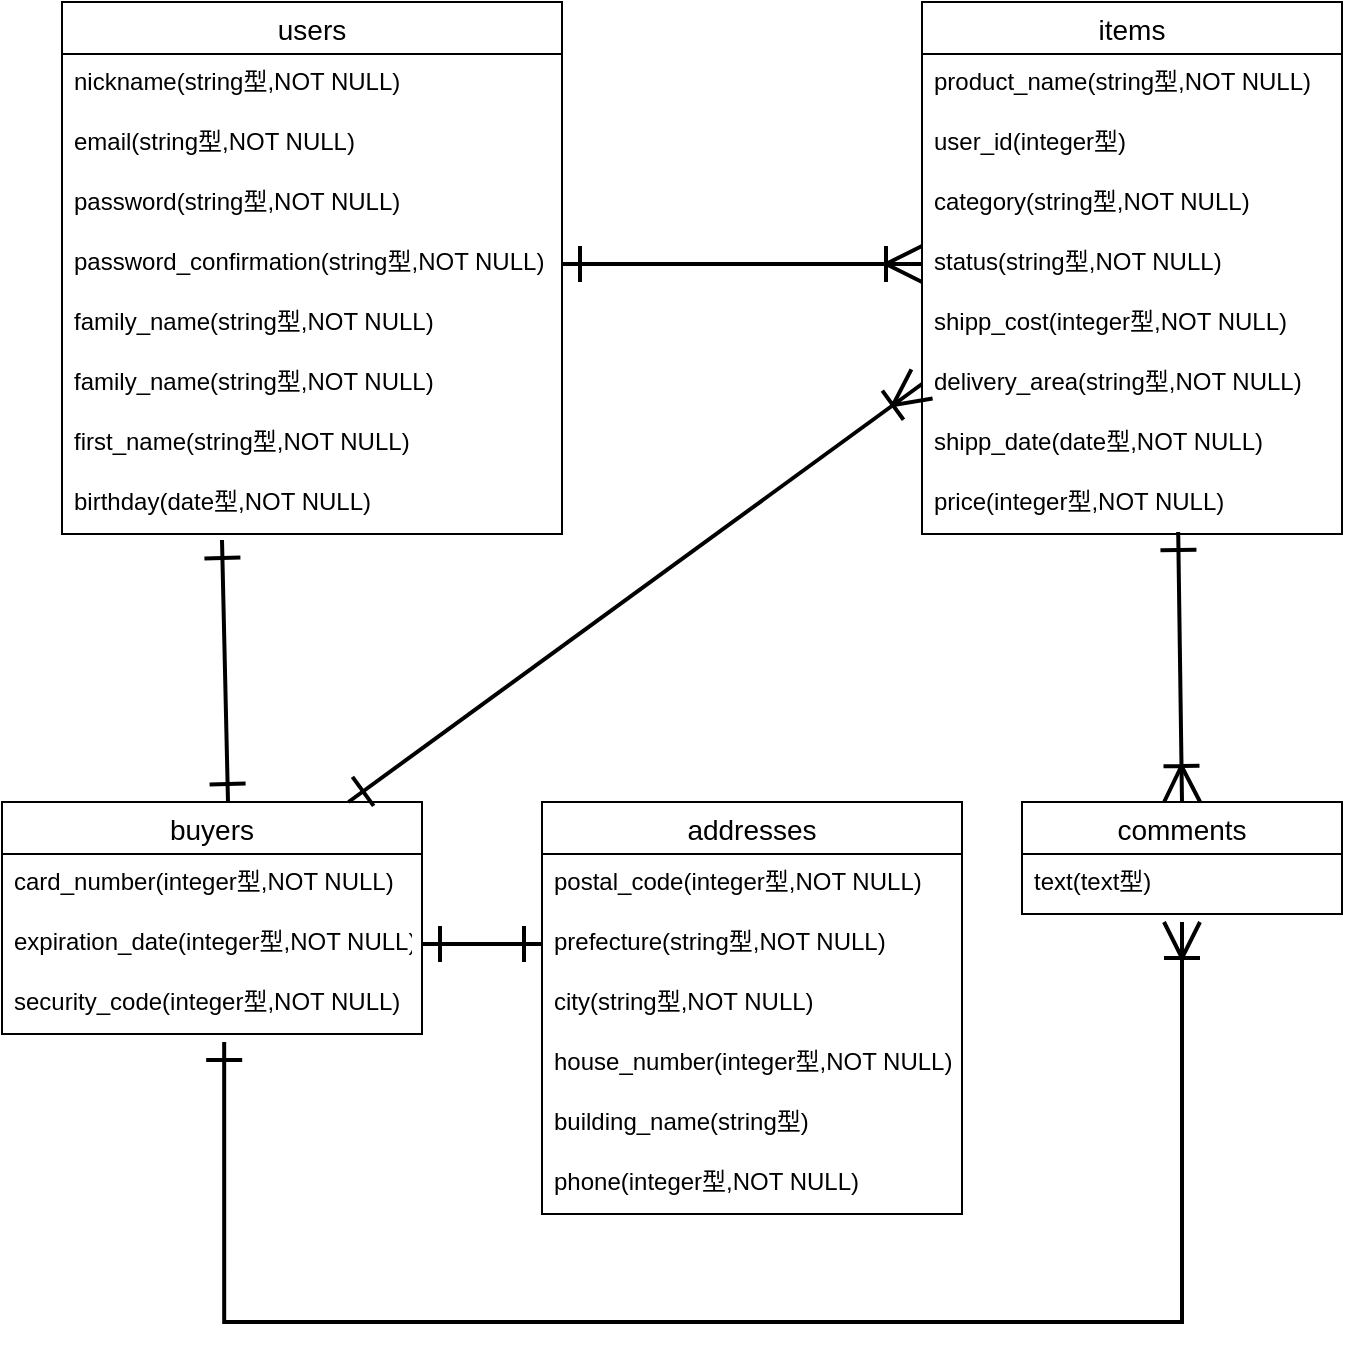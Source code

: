 <mxfile>
    <diagram id="Wvf_AMEsYwxyl8YDxMq0" name="ページ1">
        <mxGraphModel dx="512" dy="537" grid="1" gridSize="10" guides="1" tooltips="1" connect="1" arrows="1" fold="1" page="1" pageScale="1" pageWidth="827" pageHeight="1169" math="0" shadow="0">
            <root>
                <mxCell id="0"/>
                <mxCell id="1" parent="0"/>
                <mxCell id="2" value="users" style="swimlane;fontStyle=0;childLayout=stackLayout;horizontal=1;startSize=26;horizontalStack=0;resizeParent=1;resizeParentMax=0;resizeLast=0;collapsible=1;marginBottom=0;align=center;fontSize=14;" parent="1" vertex="1">
                    <mxGeometry x="40" y="40" width="250" height="266" as="geometry"/>
                </mxCell>
                <mxCell id="3" value="nickname(string型,NOT NULL)" style="text;strokeColor=none;fillColor=none;spacingLeft=4;spacingRight=4;overflow=hidden;rotatable=0;points=[[0,0.5],[1,0.5]];portConstraint=eastwest;fontSize=12;" parent="2" vertex="1">
                    <mxGeometry y="26" width="250" height="30" as="geometry"/>
                </mxCell>
                <mxCell id="4" value="email(string型,NOT NULL)" style="text;strokeColor=none;fillColor=none;spacingLeft=4;spacingRight=4;overflow=hidden;rotatable=0;points=[[0,0.5],[1,0.5]];portConstraint=eastwest;fontSize=12;" parent="2" vertex="1">
                    <mxGeometry y="56" width="250" height="30" as="geometry"/>
                </mxCell>
                <mxCell id="5" value="password(string型,NOT NULL)&#10;" style="text;strokeColor=none;fillColor=none;spacingLeft=4;spacingRight=4;overflow=hidden;rotatable=0;points=[[0,0.5],[1,0.5]];portConstraint=eastwest;fontSize=12;" parent="2" vertex="1">
                    <mxGeometry y="86" width="250" height="30" as="geometry"/>
                </mxCell>
                <mxCell id="tOfP7pvmhcuhbtr5Nc1U-5" value="password_confirmation(string型,NOT NULL)" style="text;strokeColor=none;fillColor=none;spacingLeft=4;spacingRight=4;overflow=hidden;rotatable=0;points=[[0,0.5],[1,0.5]];portConstraint=eastwest;fontSize=12;" parent="2" vertex="1">
                    <mxGeometry y="116" width="250" height="30" as="geometry"/>
                </mxCell>
                <mxCell id="tOfP7pvmhcuhbtr5Nc1U-6" value="family_name(string型,NOT NULL)" style="text;strokeColor=none;fillColor=none;spacingLeft=4;spacingRight=4;overflow=hidden;rotatable=0;points=[[0,0.5],[1,0.5]];portConstraint=eastwest;fontSize=12;" parent="2" vertex="1">
                    <mxGeometry y="146" width="250" height="30" as="geometry"/>
                </mxCell>
                <mxCell id="6" value="family_name(string型,NOT NULL)" style="text;strokeColor=none;fillColor=none;spacingLeft=4;spacingRight=4;overflow=hidden;rotatable=0;points=[[0,0.5],[1,0.5]];portConstraint=eastwest;fontSize=12;" vertex="1" parent="2">
                    <mxGeometry y="176" width="250" height="30" as="geometry"/>
                </mxCell>
                <mxCell id="tOfP7pvmhcuhbtr5Nc1U-7" value="first_name(string型,NOT NULL)" style="text;strokeColor=none;fillColor=none;spacingLeft=4;spacingRight=4;overflow=hidden;rotatable=0;points=[[0,0.5],[1,0.5]];portConstraint=eastwest;fontSize=12;" parent="2" vertex="1">
                    <mxGeometry y="206" width="250" height="30" as="geometry"/>
                </mxCell>
                <mxCell id="tOfP7pvmhcuhbtr5Nc1U-8" value="birthday(date型,NOT NULL)" style="text;strokeColor=none;fillColor=none;spacingLeft=4;spacingRight=4;overflow=hidden;rotatable=0;points=[[0,0.5],[1,0.5]];portConstraint=eastwest;fontSize=12;" parent="2" vertex="1">
                    <mxGeometry y="236" width="250" height="30" as="geometry"/>
                </mxCell>
                <mxCell id="tOfP7pvmhcuhbtr5Nc1U-9" value="items" style="swimlane;fontStyle=0;childLayout=stackLayout;horizontal=1;startSize=26;horizontalStack=0;resizeParent=1;resizeParentMax=0;resizeLast=0;collapsible=1;marginBottom=0;align=center;fontSize=14;" parent="1" vertex="1">
                    <mxGeometry x="470" y="40" width="210" height="266" as="geometry"/>
                </mxCell>
                <mxCell id="tOfP7pvmhcuhbtr5Nc1U-12" value="product_name(string型,NOT NULL)" style="text;strokeColor=none;fillColor=none;spacingLeft=4;spacingRight=4;overflow=hidden;rotatable=0;points=[[0,0.5],[1,0.5]];portConstraint=eastwest;fontSize=12;" parent="tOfP7pvmhcuhbtr5Nc1U-9" vertex="1">
                    <mxGeometry y="26" width="210" height="30" as="geometry"/>
                </mxCell>
                <mxCell id="tOfP7pvmhcuhbtr5Nc1U-16" value="user_id(integer型)" style="text;strokeColor=none;fillColor=none;spacingLeft=4;spacingRight=4;overflow=hidden;rotatable=0;points=[[0,0.5],[1,0.5]];portConstraint=eastwest;fontSize=12;" parent="tOfP7pvmhcuhbtr5Nc1U-9" vertex="1">
                    <mxGeometry y="56" width="210" height="30" as="geometry"/>
                </mxCell>
                <mxCell id="tOfP7pvmhcuhbtr5Nc1U-17" value="category(string型,NOT NULL)" style="text;strokeColor=none;fillColor=none;spacingLeft=4;spacingRight=4;overflow=hidden;rotatable=0;points=[[0,0.5],[1,0.5]];portConstraint=eastwest;fontSize=12;" parent="tOfP7pvmhcuhbtr5Nc1U-9" vertex="1">
                    <mxGeometry y="86" width="210" height="30" as="geometry"/>
                </mxCell>
                <mxCell id="tOfP7pvmhcuhbtr5Nc1U-18" value="status(string型,NOT NULL)" style="text;strokeColor=none;fillColor=none;spacingLeft=4;spacingRight=4;overflow=hidden;rotatable=0;points=[[0,0.5],[1,0.5]];portConstraint=eastwest;fontSize=12;" parent="tOfP7pvmhcuhbtr5Nc1U-9" vertex="1">
                    <mxGeometry y="116" width="210" height="30" as="geometry"/>
                </mxCell>
                <mxCell id="tOfP7pvmhcuhbtr5Nc1U-19" value="shipp_cost(integer型,NOT NULL)" style="text;strokeColor=none;fillColor=none;spacingLeft=4;spacingRight=4;overflow=hidden;rotatable=0;points=[[0,0.5],[1,0.5]];portConstraint=eastwest;fontSize=12;" parent="tOfP7pvmhcuhbtr5Nc1U-9" vertex="1">
                    <mxGeometry y="146" width="210" height="30" as="geometry"/>
                </mxCell>
                <mxCell id="tOfP7pvmhcuhbtr5Nc1U-20" value="delivery_area(string型,NOT NULL)" style="text;strokeColor=none;fillColor=none;spacingLeft=4;spacingRight=4;overflow=hidden;rotatable=0;points=[[0,0.5],[1,0.5]];portConstraint=eastwest;fontSize=12;" parent="tOfP7pvmhcuhbtr5Nc1U-9" vertex="1">
                    <mxGeometry y="176" width="210" height="30" as="geometry"/>
                </mxCell>
                <mxCell id="tOfP7pvmhcuhbtr5Nc1U-22" value="shipp_date(date型,NOT NULL)" style="text;strokeColor=none;fillColor=none;spacingLeft=4;spacingRight=4;overflow=hidden;rotatable=0;points=[[0,0.5],[1,0.5]];portConstraint=eastwest;fontSize=12;" parent="tOfP7pvmhcuhbtr5Nc1U-9" vertex="1">
                    <mxGeometry y="206" width="210" height="30" as="geometry"/>
                </mxCell>
                <mxCell id="tOfP7pvmhcuhbtr5Nc1U-23" value="price(integer型,NOT NULL)" style="text;strokeColor=none;fillColor=none;spacingLeft=4;spacingRight=4;overflow=hidden;rotatable=0;points=[[0,0.5],[1,0.5]];portConstraint=eastwest;fontSize=12;" parent="tOfP7pvmhcuhbtr5Nc1U-9" vertex="1">
                    <mxGeometry y="236" width="210" height="30" as="geometry"/>
                </mxCell>
                <mxCell id="tOfP7pvmhcuhbtr5Nc1U-24" value="buyers" style="swimlane;fontStyle=0;childLayout=stackLayout;horizontal=1;startSize=26;horizontalStack=0;resizeParent=1;resizeParentMax=0;resizeLast=0;collapsible=1;marginBottom=0;align=center;fontSize=14;" parent="1" vertex="1">
                    <mxGeometry x="10" y="440" width="210" height="116" as="geometry"/>
                </mxCell>
                <mxCell id="tOfP7pvmhcuhbtr5Nc1U-27" value="card_number(integer型,NOT NULL)" style="text;strokeColor=none;fillColor=none;spacingLeft=4;spacingRight=4;overflow=hidden;rotatable=0;points=[[0,0.5],[1,0.5]];portConstraint=eastwest;fontSize=12;" parent="tOfP7pvmhcuhbtr5Nc1U-24" vertex="1">
                    <mxGeometry y="26" width="210" height="30" as="geometry"/>
                </mxCell>
                <mxCell id="tOfP7pvmhcuhbtr5Nc1U-32" value="expiration_date(integer型,NOT NULL)" style="text;strokeColor=none;fillColor=none;spacingLeft=4;spacingRight=4;overflow=hidden;rotatable=0;points=[[0,0.5],[1,0.5]];portConstraint=eastwest;fontSize=12;" parent="tOfP7pvmhcuhbtr5Nc1U-24" vertex="1">
                    <mxGeometry y="56" width="210" height="30" as="geometry"/>
                </mxCell>
                <mxCell id="tOfP7pvmhcuhbtr5Nc1U-33" value="security_code(integer型,NOT NULL)" style="text;strokeColor=none;fillColor=none;spacingLeft=4;spacingRight=4;overflow=hidden;rotatable=0;points=[[0,0.5],[1,0.5]];portConstraint=eastwest;fontSize=12;" parent="tOfP7pvmhcuhbtr5Nc1U-24" vertex="1">
                    <mxGeometry y="86" width="210" height="30" as="geometry"/>
                </mxCell>
                <mxCell id="tOfP7pvmhcuhbtr5Nc1U-34" value="addresses" style="swimlane;fontStyle=0;childLayout=stackLayout;horizontal=1;startSize=26;horizontalStack=0;resizeParent=1;resizeParentMax=0;resizeLast=0;collapsible=1;marginBottom=0;align=center;fontSize=14;" parent="1" vertex="1">
                    <mxGeometry x="280" y="440" width="210" height="206" as="geometry"/>
                </mxCell>
                <mxCell id="tOfP7pvmhcuhbtr5Nc1U-35" value="postal_code(integer型,NOT NULL)" style="text;strokeColor=none;fillColor=none;spacingLeft=4;spacingRight=4;overflow=hidden;rotatable=0;points=[[0,0.5],[1,0.5]];portConstraint=eastwest;fontSize=12;" parent="tOfP7pvmhcuhbtr5Nc1U-34" vertex="1">
                    <mxGeometry y="26" width="210" height="30" as="geometry"/>
                </mxCell>
                <mxCell id="tOfP7pvmhcuhbtr5Nc1U-36" value="prefecture(string型,NOT NULL)" style="text;strokeColor=none;fillColor=none;spacingLeft=4;spacingRight=4;overflow=hidden;rotatable=0;points=[[0,0.5],[1,0.5]];portConstraint=eastwest;fontSize=12;" parent="tOfP7pvmhcuhbtr5Nc1U-34" vertex="1">
                    <mxGeometry y="56" width="210" height="30" as="geometry"/>
                </mxCell>
                <mxCell id="tOfP7pvmhcuhbtr5Nc1U-37" value="city(string型,NOT NULL)" style="text;strokeColor=none;fillColor=none;spacingLeft=4;spacingRight=4;overflow=hidden;rotatable=0;points=[[0,0.5],[1,0.5]];portConstraint=eastwest;fontSize=12;" parent="tOfP7pvmhcuhbtr5Nc1U-34" vertex="1">
                    <mxGeometry y="86" width="210" height="30" as="geometry"/>
                </mxCell>
                <mxCell id="tOfP7pvmhcuhbtr5Nc1U-38" value="house_number(integer型,NOT NULL)" style="text;strokeColor=none;fillColor=none;spacingLeft=4;spacingRight=4;overflow=hidden;rotatable=0;points=[[0,0.5],[1,0.5]];portConstraint=eastwest;fontSize=12;" parent="tOfP7pvmhcuhbtr5Nc1U-34" vertex="1">
                    <mxGeometry y="116" width="210" height="30" as="geometry"/>
                </mxCell>
                <mxCell id="tOfP7pvmhcuhbtr5Nc1U-39" value="building_name(string型)" style="text;strokeColor=none;fillColor=none;spacingLeft=4;spacingRight=4;overflow=hidden;rotatable=0;points=[[0,0.5],[1,0.5]];portConstraint=eastwest;fontSize=12;" parent="tOfP7pvmhcuhbtr5Nc1U-34" vertex="1">
                    <mxGeometry y="146" width="210" height="30" as="geometry"/>
                </mxCell>
                <mxCell id="tOfP7pvmhcuhbtr5Nc1U-40" value="phone(integer型,NOT NULL)" style="text;strokeColor=none;fillColor=none;spacingLeft=4;spacingRight=4;overflow=hidden;rotatable=0;points=[[0,0.5],[1,0.5]];portConstraint=eastwest;fontSize=12;" parent="tOfP7pvmhcuhbtr5Nc1U-34" vertex="1">
                    <mxGeometry y="176" width="210" height="30" as="geometry"/>
                </mxCell>
                <mxCell id="tOfP7pvmhcuhbtr5Nc1U-41" value="comments" style="swimlane;fontStyle=0;childLayout=stackLayout;horizontal=1;startSize=26;horizontalStack=0;resizeParent=1;resizeParentMax=0;resizeLast=0;collapsible=1;marginBottom=0;align=center;fontSize=14;" parent="1" vertex="1">
                    <mxGeometry x="520" y="440" width="160" height="56" as="geometry"/>
                </mxCell>
                <mxCell id="tOfP7pvmhcuhbtr5Nc1U-43" value="text(text型)" style="text;strokeColor=none;fillColor=none;spacingLeft=4;spacingRight=4;overflow=hidden;rotatable=0;points=[[0,0.5],[1,0.5]];portConstraint=eastwest;fontSize=12;" parent="tOfP7pvmhcuhbtr5Nc1U-41" vertex="1">
                    <mxGeometry y="26" width="160" height="30" as="geometry"/>
                </mxCell>
                <mxCell id="tOfP7pvmhcuhbtr5Nc1U-47" value="" style="edgeStyle=entityRelationEdgeStyle;fontSize=12;html=1;endArrow=ERoneToMany;startArrow=ERone;entryX=0;entryY=0.5;entryDx=0;entryDy=0;strokeWidth=2;startFill=0;endSize=15;startSize=15;exitX=1;exitY=0.5;exitDx=0;exitDy=0;" parent="1" source="tOfP7pvmhcuhbtr5Nc1U-5" target="tOfP7pvmhcuhbtr5Nc1U-18" edge="1">
                    <mxGeometry width="100" height="100" relative="1" as="geometry">
                        <mxPoint x="311" y="171" as="sourcePoint"/>
                        <mxPoint x="451" y="171" as="targetPoint"/>
                    </mxGeometry>
                </mxCell>
                <mxCell id="tOfP7pvmhcuhbtr5Nc1U-49" value="" style="fontSize=12;html=1;endArrow=ERoneToMany;startArrow=ERone;strokeWidth=2;startFill=0;rounded=0;startSize=15;endSize=15;entryX=0.5;entryY=0;entryDx=0;entryDy=0;exitX=0.61;exitY=0.967;exitDx=0;exitDy=0;exitPerimeter=0;" parent="1" source="tOfP7pvmhcuhbtr5Nc1U-23" target="tOfP7pvmhcuhbtr5Nc1U-41" edge="1">
                    <mxGeometry width="100" height="100" relative="1" as="geometry">
                        <mxPoint x="600" y="340" as="sourcePoint"/>
                        <mxPoint x="590" y="440" as="targetPoint"/>
                    </mxGeometry>
                </mxCell>
                <mxCell id="tOfP7pvmhcuhbtr5Nc1U-50" value="" style="fontSize=12;html=1;endArrow=ERoneToMany;startArrow=ERone;strokeWidth=2;startFill=0;rounded=0;exitX=0.825;exitY=0;exitDx=0;exitDy=0;startSize=15;endSize=15;exitPerimeter=0;entryX=0;entryY=0.5;entryDx=0;entryDy=0;" parent="1" source="tOfP7pvmhcuhbtr5Nc1U-24" target="tOfP7pvmhcuhbtr5Nc1U-20" edge="1">
                    <mxGeometry width="100" height="100" relative="1" as="geometry">
                        <mxPoint x="280.0" y="300" as="sourcePoint"/>
                        <mxPoint x="436" y="270" as="targetPoint"/>
                    </mxGeometry>
                </mxCell>
                <mxCell id="tOfP7pvmhcuhbtr5Nc1U-51" value="" style="fontSize=12;html=1;endArrow=ERone;startArrow=ERone;strokeWidth=2;startFill=0;rounded=0;exitX=1;exitY=0.5;exitDx=0;exitDy=0;startSize=15;endSize=15;entryX=0;entryY=0.5;entryDx=0;entryDy=0;endFill=0;" parent="1" source="tOfP7pvmhcuhbtr5Nc1U-32" target="tOfP7pvmhcuhbtr5Nc1U-36" edge="1">
                    <mxGeometry width="100" height="100" relative="1" as="geometry">
                        <mxPoint x="210.0" y="484" as="sourcePoint"/>
                        <mxPoint x="263.04" y="585" as="targetPoint"/>
                    </mxGeometry>
                </mxCell>
                <mxCell id="tOfP7pvmhcuhbtr5Nc1U-52" value="" style="fontSize=12;html=1;endArrow=ERoneToMany;startArrow=ERone;strokeWidth=2;startFill=0;rounded=0;startSize=15;endSize=15;edgeStyle=orthogonalEdgeStyle;exitX=0.529;exitY=1.133;exitDx=0;exitDy=0;exitPerimeter=0;" parent="1" source="tOfP7pvmhcuhbtr5Nc1U-33" edge="1">
                    <mxGeometry width="100" height="100" relative="1" as="geometry">
                        <mxPoint x="80" y="430" as="sourcePoint"/>
                        <mxPoint x="600" y="500" as="targetPoint"/>
                        <Array as="points">
                            <mxPoint x="121" y="700"/>
                            <mxPoint x="600" y="700"/>
                        </Array>
                    </mxGeometry>
                </mxCell>
                <mxCell id="tOfP7pvmhcuhbtr5Nc1U-53" value="" style="fontSize=12;html=1;endArrow=ERone;startArrow=ERone;strokeWidth=2;startFill=0;rounded=0;startSize=15;endSize=15;endFill=0;exitX=0.32;exitY=1.1;exitDx=0;exitDy=0;exitPerimeter=0;" parent="1" source="tOfP7pvmhcuhbtr5Nc1U-8" edge="1">
                    <mxGeometry width="100" height="100" relative="1" as="geometry">
                        <mxPoint x="120" y="279" as="sourcePoint"/>
                        <mxPoint x="123" y="440" as="targetPoint"/>
                    </mxGeometry>
                </mxCell>
            </root>
        </mxGraphModel>
    </diagram>
    <diagram id="0D3vSdD7qDNpKlQyzc5U" name="ページ2">
        &#xa;
        <mxGraphModel dx="728" dy="537" grid="1" gridSize="10" guides="1" tooltips="1" connect="1" arrows="1" fold="1" page="1" pageScale="1" pageWidth="827" pageHeight="1169" math="0" shadow="0">
            &#xa;
            <root>
                &#xa;
                <mxCell id="YdGbHd5ckRYG279IrqhZ-0"/>
                &#xa;
                <mxCell id="YdGbHd5ckRYG279IrqhZ-1" parent="YdGbHd5ckRYG279IrqhZ-0"/>
                &#xa;
            </root>
            &#xa;
        </mxGraphModel>
        &#xa;
    </diagram>
</mxfile>